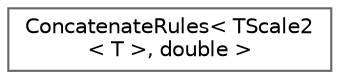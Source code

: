 digraph "Graphical Class Hierarchy"
{
 // INTERACTIVE_SVG=YES
 // LATEX_PDF_SIZE
  bgcolor="transparent";
  edge [fontname=Helvetica,fontsize=10,labelfontname=Helvetica,labelfontsize=10];
  node [fontname=Helvetica,fontsize=10,shape=box,height=0.2,width=0.4];
  rankdir="LR";
  Node0 [id="Node000000",label="ConcatenateRules\< TScale2\l\< T \>, double \>",height=0.2,width=0.4,color="grey40", fillcolor="white", style="filled",URL="$d6/dca/structConcatenateRules_3_01TScale2_3_01T_01_4_00_01double_01_4.html",tooltip=" "];
}

